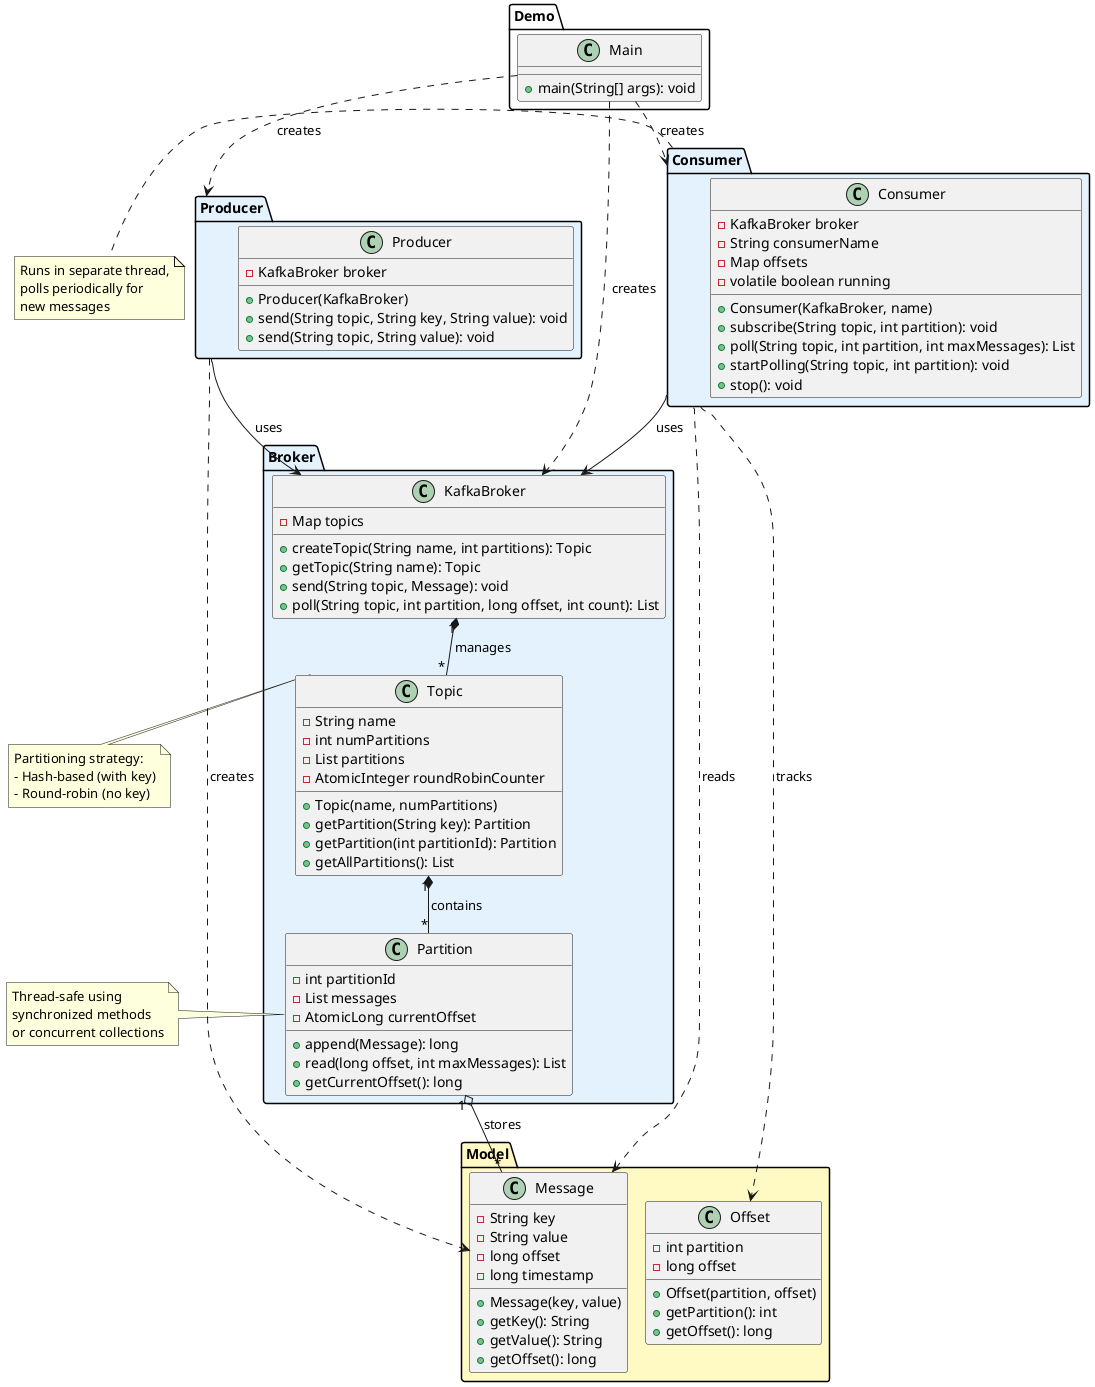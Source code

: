 @startuml Simple Kafka POC Architecture
!pragma layout smetana

package "Model" #FFF9C4 {
  class Message {
    - String key
    - String value
    - long offset
    - long timestamp
    + Message(key, value)
    + getKey(): String
    + getValue(): String
    + getOffset(): long
  }
  
  class Offset {
    - int partition
    - long offset
    + Offset(partition, offset)
    + getPartition(): int
    + getOffset(): long
  }
}

package "Broker" #E3F2FD {
  class Partition {
    - int partitionId
    - List messages
    - AtomicLong currentOffset
    + append(Message): long
    + read(long offset, int maxMessages): List
    + getCurrentOffset(): long
  }
  
  class Topic {
    - String name
    - int numPartitions
    - List partitions
    - AtomicInteger roundRobinCounter
    + Topic(name, numPartitions)
    + getPartition(String key): Partition
    + getPartition(int partitionId): Partition
    + getAllPartitions(): List
  }
  
  class KafkaBroker {
    - Map topics
    + createTopic(String name, int partitions): Topic
    + getTopic(String name): Topic
    + send(String topic, Message): void
    + poll(String topic, int partition, long offset, int count): List
  }
}

package "Producer" #E3F2FD {
  class Producer {
    - KafkaBroker broker
    + Producer(KafkaBroker)
    + send(String topic, String key, String value): void
    + send(String topic, String value): void
  }
}

package "Consumer" #E3F2FD {
  class Consumer {
    - KafkaBroker broker
    - String consumerName
    - Map offsets
    - volatile boolean running
    + Consumer(KafkaBroker, name)
    + subscribe(String topic, int partition): void
    + poll(String topic, int partition, int maxMessages): List
    + startPolling(String topic, int partition): void
    + stop(): void
  }
}

package "Demo" {
  class Main {
    + main(String[] args): void
  }
}

' Relationships
KafkaBroker "1" *-- "*" Topic : manages
Topic "1" *-- "*" Partition : contains
Partition "1" o-- "*" Message : stores

Producer --> KafkaBroker : uses
Consumer --> KafkaBroker : uses

Producer ..> Message : creates
Consumer ..> Message : reads
Consumer ..> Offset : tracks

Main ..> KafkaBroker : creates
Main ..> Producer : creates
Main ..> Consumer : creates

note right of Partition
  Thread-safe using 
  synchronized methods
  or concurrent collections
end note

note right of Topic
  Partitioning strategy:
  - Hash-based (with key)
  - Round-robin (no key)
end note

note right of Consumer
  Runs in separate thread,
  polls periodically for
  new messages
end note

@enduml